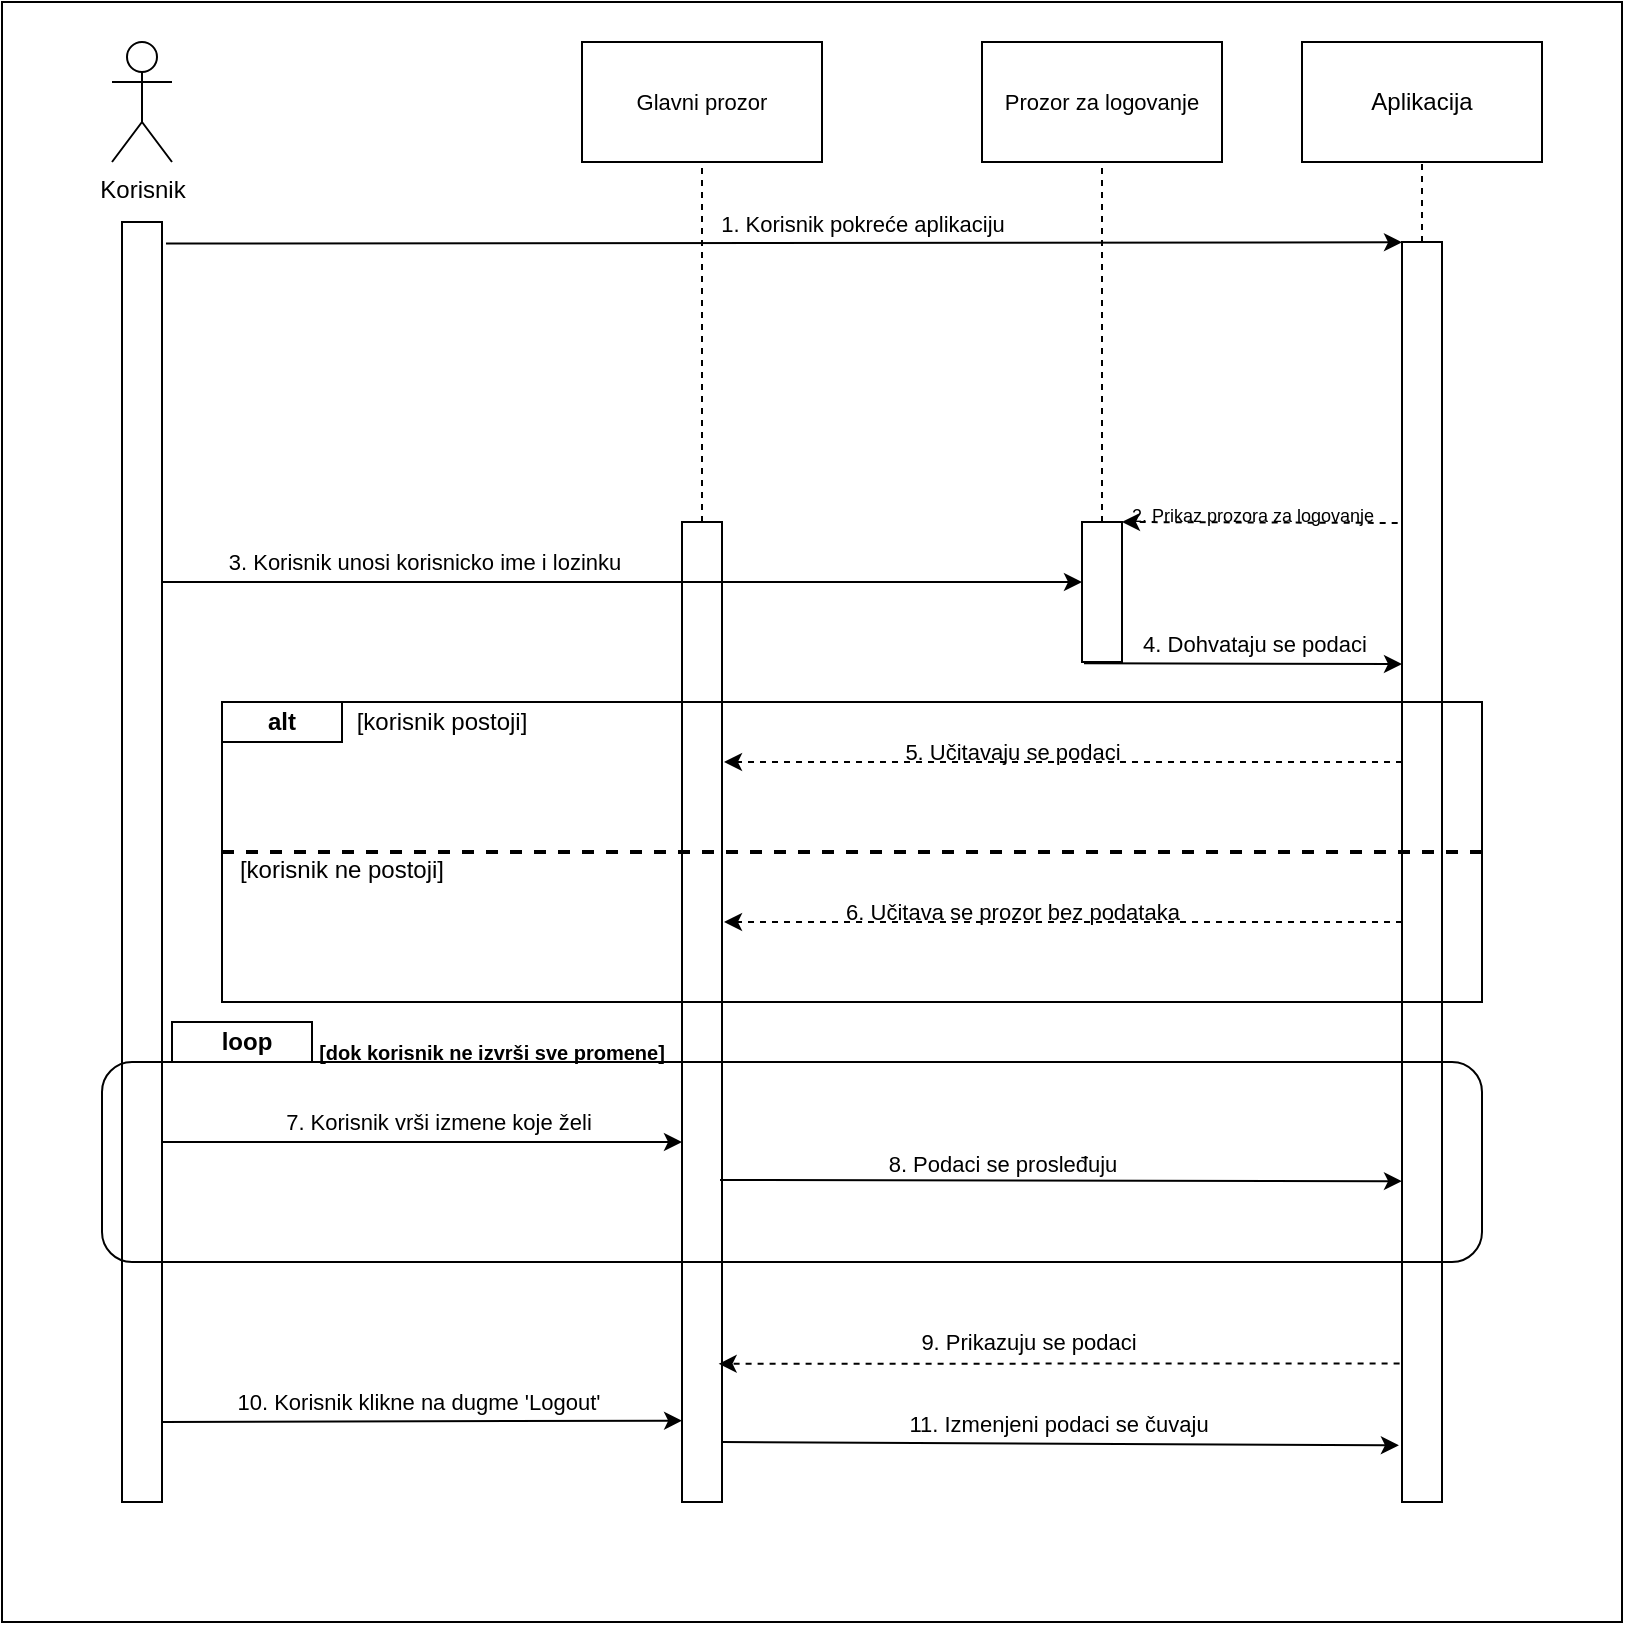 <mxfile version="22.1.11" type="device">
  <diagram name="Page-1" id="FcJH-Z4t9lqNdIpB60NR">
    <mxGraphModel dx="1050" dy="541" grid="1" gridSize="10" guides="1" tooltips="1" connect="1" arrows="1" fold="1" page="1" pageScale="1" pageWidth="850" pageHeight="1100" math="0" shadow="0">
      <root>
        <mxCell id="0" />
        <mxCell id="1" parent="0" />
        <mxCell id="SfPmuoAr8hzWgJLUk2lE-2" value="" style="whiteSpace=wrap;html=1;aspect=fixed;fillColor=none;strokeWidth=1;" parent="1" vertex="1">
          <mxGeometry x="30" width="810" height="810" as="geometry" />
        </mxCell>
        <mxCell id="3XUADEzdGJmMBm6TumV_-1" value="Korisnik" style="shape=umlActor;verticalLabelPosition=bottom;verticalAlign=top;html=1;outlineConnect=0;" parent="1" vertex="1">
          <mxGeometry x="85" y="20" width="30" height="60" as="geometry" />
        </mxCell>
        <mxCell id="3XUADEzdGJmMBm6TumV_-2" value="" style="rounded=0;whiteSpace=wrap;html=1;" parent="1" vertex="1">
          <mxGeometry x="90" y="110" width="20" height="640" as="geometry" />
        </mxCell>
        <mxCell id="3XUADEzdGJmMBm6TumV_-9" value="" style="rounded=0;whiteSpace=wrap;html=1;" parent="1" vertex="1">
          <mxGeometry x="730" y="120" width="20" height="630" as="geometry" />
        </mxCell>
        <mxCell id="3XUADEzdGJmMBm6TumV_-10" value="" style="endArrow=classic;html=1;rounded=0;exitX=1.1;exitY=0.033;exitDx=0;exitDy=0;exitPerimeter=0;entryX=0;entryY=0.032;entryDx=0;entryDy=0;entryPerimeter=0;" parent="1" edge="1">
          <mxGeometry width="50" height="50" relative="1" as="geometry">
            <mxPoint x="112" y="120.79" as="sourcePoint" />
            <mxPoint x="730" y="120.16" as="targetPoint" />
          </mxGeometry>
        </mxCell>
        <mxCell id="3XUADEzdGJmMBm6TumV_-16" value="1. Korisnik pokreće aplikaciju" style="edgeLabel;html=1;align=center;verticalAlign=middle;resizable=0;points=[];" parent="3XUADEzdGJmMBm6TumV_-10" vertex="1" connectable="0">
          <mxGeometry x="0.01" y="6" relative="1" as="geometry">
            <mxPoint x="36" y="-4" as="offset" />
          </mxGeometry>
        </mxCell>
        <mxCell id="3XUADEzdGJmMBm6TumV_-11" value="Aplikacija" style="rounded=0;whiteSpace=wrap;html=1;" parent="1" vertex="1">
          <mxGeometry x="680" y="20" width="120" height="60" as="geometry" />
        </mxCell>
        <mxCell id="3XUADEzdGJmMBm6TumV_-14" value="" style="endArrow=none;html=1;rounded=0;entryX=0.5;entryY=1;entryDx=0;entryDy=0;dashed=1;" parent="1" source="3XUADEzdGJmMBm6TumV_-9" target="3XUADEzdGJmMBm6TumV_-11" edge="1">
          <mxGeometry width="50" height="50" relative="1" as="geometry">
            <mxPoint x="650" y="180" as="sourcePoint" />
            <mxPoint x="791" y="92" as="targetPoint" />
          </mxGeometry>
        </mxCell>
        <mxCell id="3XUADEzdGJmMBm6TumV_-24" value="" style="endArrow=classic;html=1;rounded=0;exitX=-0.108;exitY=0.223;exitDx=0;exitDy=0;exitPerimeter=0;dashed=1;entryX=1;entryY=0;entryDx=0;entryDy=0;" parent="1" source="3XUADEzdGJmMBm6TumV_-9" edge="1" target="8ReGxc_cAHgv1I0-He-4-3">
          <mxGeometry width="50" height="50" relative="1" as="geometry">
            <mxPoint x="450" y="410" as="sourcePoint" />
            <mxPoint x="572" y="268" as="targetPoint" />
          </mxGeometry>
        </mxCell>
        <mxCell id="3XUADEzdGJmMBm6TumV_-25" value="2. Prikaz prozora za logovanje" style="text;html=1;align=center;verticalAlign=middle;resizable=0;points=[];autosize=1;strokeColor=none;fillColor=none;fontSize=9;" parent="1" vertex="1">
          <mxGeometry x="585" y="247" width="140" height="20" as="geometry" />
        </mxCell>
        <mxCell id="3XUADEzdGJmMBm6TumV_-30" value="" style="endArrow=classic;html=1;rounded=0;labelBackgroundColor=default;strokeColor=default;align=center;verticalAlign=middle;fontFamily=Helvetica;fontSize=11;fontColor=default;shape=connector;entryX=0;entryY=0.335;entryDx=0;entryDy=0;entryPerimeter=0;exitX=1.05;exitY=0.883;exitDx=0;exitDy=0;exitPerimeter=0;" parent="1" target="3XUADEzdGJmMBm6TumV_-9" edge="1">
          <mxGeometry width="50" height="50" relative="1" as="geometry">
            <mxPoint x="571" y="330.64" as="sourcePoint" />
            <mxPoint x="500" y="360" as="targetPoint" />
          </mxGeometry>
        </mxCell>
        <mxCell id="3XUADEzdGJmMBm6TumV_-31" value="4. Dohvataju se podaci" style="edgeLabel;html=1;align=center;verticalAlign=middle;resizable=0;points=[];fontSize=11;fontFamily=Helvetica;fontColor=default;" parent="3XUADEzdGJmMBm6TumV_-30" vertex="1" connectable="0">
          <mxGeometry x="0.05" y="-3" relative="1" as="geometry">
            <mxPoint x="1" y="-13" as="offset" />
          </mxGeometry>
        </mxCell>
        <mxCell id="3XUADEzdGJmMBm6TumV_-32" value="Glavni prozor" style="rounded=0;whiteSpace=wrap;html=1;fontFamily=Helvetica;fontSize=11;fontColor=default;" parent="1" vertex="1">
          <mxGeometry x="320" y="20" width="120" height="60" as="geometry" />
        </mxCell>
        <mxCell id="3XUADEzdGJmMBm6TumV_-33" value="" style="rounded=0;whiteSpace=wrap;html=1;" parent="1" vertex="1">
          <mxGeometry x="370" y="260" width="20" height="490" as="geometry" />
        </mxCell>
        <mxCell id="3XUADEzdGJmMBm6TumV_-34" value="" style="endArrow=none;dashed=1;html=1;rounded=0;labelBackgroundColor=default;strokeColor=default;align=center;verticalAlign=middle;fontFamily=Helvetica;fontSize=11;fontColor=default;shape=connector;entryX=0.5;entryY=1;entryDx=0;entryDy=0;exitX=0.5;exitY=0;exitDx=0;exitDy=0;" parent="1" source="3XUADEzdGJmMBm6TumV_-33" target="3XUADEzdGJmMBm6TumV_-32" edge="1">
          <mxGeometry width="50" height="50" relative="1" as="geometry">
            <mxPoint x="450" y="410" as="sourcePoint" />
            <mxPoint x="500" y="360" as="targetPoint" />
          </mxGeometry>
        </mxCell>
        <mxCell id="3XUADEzdGJmMBm6TumV_-38" value="5. Učitavaju se podaci" style="text;html=1;align=center;verticalAlign=middle;resizable=0;points=[];autosize=1;strokeColor=none;fillColor=none;fontSize=11;fontFamily=Helvetica;fontColor=default;" parent="1" vertex="1">
          <mxGeometry x="470" y="360" width="130" height="30" as="geometry" />
        </mxCell>
        <mxCell id="3XUADEzdGJmMBm6TumV_-43" value="" style="endArrow=classic;html=1;rounded=0;labelBackgroundColor=default;strokeColor=default;align=center;verticalAlign=middle;fontFamily=Helvetica;fontSize=11;fontColor=default;shape=connector;exitX=0.95;exitY=0.962;exitDx=0;exitDy=0;exitPerimeter=0;entryX=0;entryY=0.666;entryDx=0;entryDy=0;entryPerimeter=0;" parent="1" edge="1">
          <mxGeometry width="50" height="50" relative="1" as="geometry">
            <mxPoint x="389" y="588.98" as="sourcePoint" />
            <mxPoint x="730" y="589.58" as="targetPoint" />
          </mxGeometry>
        </mxCell>
        <mxCell id="3XUADEzdGJmMBm6TumV_-44" value="8. Podaci se prosleđuju" style="edgeLabel;html=1;align=center;verticalAlign=middle;resizable=0;points=[];fontSize=11;fontFamily=Helvetica;fontColor=default;" parent="3XUADEzdGJmMBm6TumV_-43" vertex="1" connectable="0">
          <mxGeometry x="-0.172" y="1" relative="1" as="geometry">
            <mxPoint y="-7" as="offset" />
          </mxGeometry>
        </mxCell>
        <mxCell id="3XUADEzdGJmMBm6TumV_-45" value="" style="endArrow=classic;html=1;rounded=0;labelBackgroundColor=default;strokeColor=default;align=center;verticalAlign=middle;fontFamily=Helvetica;fontSize=11;fontColor=default;shape=connector;dashed=1;" parent="1" edge="1">
          <mxGeometry width="50" height="50" relative="1" as="geometry">
            <mxPoint x="730" y="380" as="sourcePoint" />
            <mxPoint x="391" y="380" as="targetPoint" />
          </mxGeometry>
        </mxCell>
        <mxCell id="8ReGxc_cAHgv1I0-He-4-1" value="Prozor za logovanje" style="rounded=0;whiteSpace=wrap;html=1;fontFamily=Helvetica;fontSize=11;fontColor=default;" vertex="1" parent="1">
          <mxGeometry x="520" y="20" width="120" height="60" as="geometry" />
        </mxCell>
        <mxCell id="8ReGxc_cAHgv1I0-He-4-2" value="" style="endArrow=none;dashed=1;html=1;rounded=0;labelBackgroundColor=default;strokeColor=default;align=center;verticalAlign=middle;fontFamily=Helvetica;fontSize=11;fontColor=default;shape=connector;entryX=0.5;entryY=1;entryDx=0;entryDy=0;exitX=0.5;exitY=0;exitDx=0;exitDy=0;" edge="1" parent="1" source="8ReGxc_cAHgv1I0-He-4-3">
          <mxGeometry width="50" height="50" relative="1" as="geometry">
            <mxPoint x="580" y="260" as="sourcePoint" />
            <mxPoint x="580" y="80" as="targetPoint" />
          </mxGeometry>
        </mxCell>
        <mxCell id="8ReGxc_cAHgv1I0-He-4-3" value="" style="rounded=0;whiteSpace=wrap;html=1;" vertex="1" parent="1">
          <mxGeometry x="570" y="260" width="20" height="70" as="geometry" />
        </mxCell>
        <mxCell id="3XUADEzdGJmMBm6TumV_-28" value="" style="endArrow=classic;html=1;rounded=0;labelBackgroundColor=default;strokeColor=default;align=center;verticalAlign=middle;fontFamily=Helvetica;fontSize=11;fontColor=default;shape=connector;entryX=0;entryY=0.429;entryDx=0;entryDy=0;entryPerimeter=0;" parent="1" target="8ReGxc_cAHgv1I0-He-4-3" edge="1">
          <mxGeometry width="50" height="50" relative="1" as="geometry">
            <mxPoint x="110" y="290" as="sourcePoint" />
            <mxPoint x="550" y="300" as="targetPoint" />
          </mxGeometry>
        </mxCell>
        <mxCell id="3XUADEzdGJmMBm6TumV_-29" value="3. Korisnik unosi korisnicko ime i lozinku" style="edgeLabel;html=1;align=center;verticalAlign=middle;resizable=0;points=[];fontSize=11;fontFamily=Helvetica;fontColor=default;" parent="3XUADEzdGJmMBm6TumV_-28" vertex="1" connectable="0">
          <mxGeometry x="0.023" y="-7" relative="1" as="geometry">
            <mxPoint x="-105" y="-17" as="offset" />
          </mxGeometry>
        </mxCell>
        <mxCell id="8ReGxc_cAHgv1I0-He-4-5" value="" style="rounded=0;whiteSpace=wrap;html=1;" vertex="1" parent="1">
          <mxGeometry x="140" y="350" width="60" height="20" as="geometry" />
        </mxCell>
        <mxCell id="8ReGxc_cAHgv1I0-He-4-6" value="alt" style="text;html=1;strokeColor=none;fillColor=none;align=center;verticalAlign=middle;whiteSpace=wrap;rounded=0;fontStyle=1" vertex="1" parent="1">
          <mxGeometry x="140" y="345" width="60" height="30" as="geometry" />
        </mxCell>
        <mxCell id="8ReGxc_cAHgv1I0-He-4-9" value="" style="endArrow=none;dashed=1;html=1;strokeWidth=2;rounded=0;exitX=0;exitY=0.5;exitDx=0;exitDy=0;entryX=1;entryY=0.5;entryDx=0;entryDy=0;" edge="1" parent="1" source="8ReGxc_cAHgv1I0-He-4-4" target="8ReGxc_cAHgv1I0-He-4-4">
          <mxGeometry width="50" height="50" relative="1" as="geometry">
            <mxPoint x="250" y="480" as="sourcePoint" />
            <mxPoint x="300" y="430" as="targetPoint" />
          </mxGeometry>
        </mxCell>
        <mxCell id="8ReGxc_cAHgv1I0-He-4-10" value="[korisnik postoji]" style="text;html=1;strokeColor=none;fillColor=none;align=center;verticalAlign=middle;whiteSpace=wrap;rounded=0;" vertex="1" parent="1">
          <mxGeometry x="170" y="345" width="160" height="30" as="geometry" />
        </mxCell>
        <mxCell id="8ReGxc_cAHgv1I0-He-4-11" value="[korisnik ne postoji]" style="text;html=1;strokeColor=none;fillColor=none;align=center;verticalAlign=middle;whiteSpace=wrap;rounded=0;" vertex="1" parent="1">
          <mxGeometry x="120" y="419" width="160" height="30" as="geometry" />
        </mxCell>
        <mxCell id="8ReGxc_cAHgv1I0-He-4-12" value="" style="endArrow=classic;html=1;rounded=0;labelBackgroundColor=default;strokeColor=default;align=center;verticalAlign=middle;fontFamily=Helvetica;fontSize=11;fontColor=default;shape=connector;" edge="1" parent="1">
          <mxGeometry width="50" height="50" relative="1" as="geometry">
            <mxPoint x="110" y="570" as="sourcePoint" />
            <mxPoint x="370" y="570" as="targetPoint" />
          </mxGeometry>
        </mxCell>
        <mxCell id="8ReGxc_cAHgv1I0-He-4-13" value="7. Korisnik vrši izmene koje želi" style="edgeLabel;html=1;align=center;verticalAlign=middle;resizable=0;points=[];fontSize=11;fontFamily=Helvetica;fontColor=default;" vertex="1" connectable="0" parent="8ReGxc_cAHgv1I0-He-4-12">
          <mxGeometry x="0.023" y="-7" relative="1" as="geometry">
            <mxPoint x="5" y="-17" as="offset" />
          </mxGeometry>
        </mxCell>
        <mxCell id="8ReGxc_cAHgv1I0-He-4-15" value="" style="endArrow=classic;html=1;rounded=0;labelBackgroundColor=default;strokeColor=default;align=center;verticalAlign=middle;fontFamily=Helvetica;fontSize=11;fontColor=default;shape=connector;dashed=1;" edge="1" parent="1">
          <mxGeometry width="50" height="50" relative="1" as="geometry">
            <mxPoint x="730" y="460" as="sourcePoint" />
            <mxPoint x="391" y="460" as="targetPoint" />
          </mxGeometry>
        </mxCell>
        <mxCell id="8ReGxc_cAHgv1I0-He-4-16" value="6. Učitava se prozor bez podataka" style="text;html=1;align=center;verticalAlign=middle;resizable=0;points=[];autosize=1;strokeColor=none;fillColor=none;fontSize=11;fontFamily=Helvetica;fontColor=default;" vertex="1" parent="1">
          <mxGeometry x="440" y="440" width="190" height="30" as="geometry" />
        </mxCell>
        <mxCell id="8ReGxc_cAHgv1I0-He-4-4" value="" style="rounded=0;whiteSpace=wrap;html=1;fillColor=none;" vertex="1" parent="1">
          <mxGeometry x="140" y="350" width="630" height="150" as="geometry" />
        </mxCell>
        <mxCell id="8ReGxc_cAHgv1I0-He-4-19" value="" style="rounded=0;whiteSpace=wrap;html=1;" vertex="1" parent="1">
          <mxGeometry x="115" y="510" width="70" height="20" as="geometry" />
        </mxCell>
        <mxCell id="8ReGxc_cAHgv1I0-He-4-20" value="&lt;b&gt;loop&lt;/b&gt;" style="text;html=1;strokeColor=none;fillColor=none;align=center;verticalAlign=middle;whiteSpace=wrap;rounded=0;" vertex="1" parent="1">
          <mxGeometry x="115" y="500" width="75" height="40" as="geometry" />
        </mxCell>
        <mxCell id="8ReGxc_cAHgv1I0-He-4-21" value="[dok korisnik ne izvrši sve promene]" style="text;html=1;strokeColor=none;fillColor=none;align=center;verticalAlign=middle;whiteSpace=wrap;rounded=0;fontStyle=1;fontSize=10;" vertex="1" parent="1">
          <mxGeometry x="180" y="510" width="190" height="30" as="geometry" />
        </mxCell>
        <mxCell id="8ReGxc_cAHgv1I0-He-4-18" value="" style="rounded=1;whiteSpace=wrap;html=1;fillColor=none;" vertex="1" parent="1">
          <mxGeometry x="80" y="530" width="690" height="100" as="geometry" />
        </mxCell>
        <mxCell id="8ReGxc_cAHgv1I0-He-4-25" value="" style="endArrow=classic;html=1;rounded=0;exitX=-0.06;exitY=0.89;exitDx=0;exitDy=0;exitPerimeter=0;entryX=0.916;entryY=0.859;entryDx=0;entryDy=0;entryPerimeter=0;dashed=1;" edge="1" parent="1" source="3XUADEzdGJmMBm6TumV_-9" target="3XUADEzdGJmMBm6TumV_-33">
          <mxGeometry width="50" height="50" relative="1" as="geometry">
            <mxPoint x="510" y="930" as="sourcePoint" />
            <mxPoint x="560" y="880" as="targetPoint" />
          </mxGeometry>
        </mxCell>
        <mxCell id="8ReGxc_cAHgv1I0-He-4-26" value="9. Prikazuju se podaci" style="edgeLabel;html=1;align=center;verticalAlign=middle;resizable=0;points=[];" vertex="1" connectable="0" parent="8ReGxc_cAHgv1I0-He-4-25">
          <mxGeometry x="0.154" y="-1" relative="1" as="geometry">
            <mxPoint x="10" y="-10" as="offset" />
          </mxGeometry>
        </mxCell>
        <mxCell id="8ReGxc_cAHgv1I0-He-4-27" value="" style="endArrow=classic;html=1;rounded=0;labelBackgroundColor=default;strokeColor=default;align=center;verticalAlign=middle;fontFamily=Helvetica;fontSize=11;fontColor=default;shape=connector;entryX=0.003;entryY=0.917;entryDx=0;entryDy=0;entryPerimeter=0;" edge="1" parent="1" target="3XUADEzdGJmMBm6TumV_-33">
          <mxGeometry width="50" height="50" relative="1" as="geometry">
            <mxPoint x="110" y="710" as="sourcePoint" />
            <mxPoint x="570" y="710" as="targetPoint" />
          </mxGeometry>
        </mxCell>
        <mxCell id="8ReGxc_cAHgv1I0-He-4-28" value="10. Korisnik klikne na dugme &#39;Logout&#39;" style="edgeLabel;html=1;align=center;verticalAlign=middle;resizable=0;points=[];fontSize=11;fontFamily=Helvetica;fontColor=default;" vertex="1" connectable="0" parent="8ReGxc_cAHgv1I0-He-4-27">
          <mxGeometry x="0.023" y="-7" relative="1" as="geometry">
            <mxPoint x="-5" y="-17" as="offset" />
          </mxGeometry>
        </mxCell>
        <mxCell id="8ReGxc_cAHgv1I0-He-4-29" value="" style="endArrow=classic;html=1;rounded=0;labelBackgroundColor=default;strokeColor=default;align=center;verticalAlign=middle;fontFamily=Helvetica;fontSize=11;fontColor=default;shape=connector;entryX=-0.077;entryY=0.955;entryDx=0;entryDy=0;entryPerimeter=0;" edge="1" parent="1" target="3XUADEzdGJmMBm6TumV_-9">
          <mxGeometry width="50" height="50" relative="1" as="geometry">
            <mxPoint x="390" y="720" as="sourcePoint" />
            <mxPoint x="650" y="719" as="targetPoint" />
          </mxGeometry>
        </mxCell>
        <mxCell id="8ReGxc_cAHgv1I0-He-4-30" value="11. Izmenjeni podaci se čuvaju" style="edgeLabel;html=1;align=center;verticalAlign=middle;resizable=0;points=[];fontSize=11;fontFamily=Helvetica;fontColor=default;" vertex="1" connectable="0" parent="8ReGxc_cAHgv1I0-He-4-29">
          <mxGeometry x="0.023" y="-7" relative="1" as="geometry">
            <mxPoint x="-5" y="-17" as="offset" />
          </mxGeometry>
        </mxCell>
      </root>
    </mxGraphModel>
  </diagram>
</mxfile>

